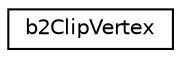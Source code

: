 digraph "Graphical Class Hierarchy"
{
 // LATEX_PDF_SIZE
  edge [fontname="Helvetica",fontsize="10",labelfontname="Helvetica",labelfontsize="10"];
  node [fontname="Helvetica",fontsize="10",shape=record];
  rankdir="LR";
  Node0 [label="b2ClipVertex",height=0.2,width=0.4,color="black", fillcolor="white", style="filled",URL="$structb2ClipVertex.html",tooltip="Used for computing contact manifolds."];
}
